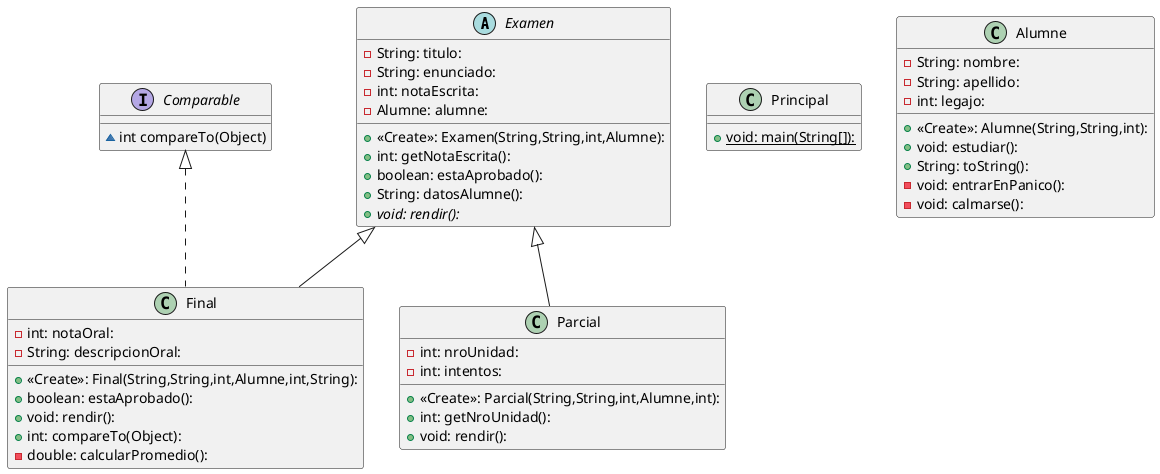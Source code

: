 @startuml
abstract class Examen {
- String: titulo:
- String: enunciado:
- int: notaEscrita:
- Alumne: alumne:
+ <<Create>>: Examen(String,String,int,Alumne):
+ int: getNotaEscrita():
+ boolean: estaAprobado():
+ String: datosAlumne():
+ {abstract}void: rendir():
}
interface Comparable {
~ int compareTo(Object)
}
class Final {
- int: notaOral:
- String: descripcionOral:
+ <<Create>>: Final(String,String,int,Alumne,int,String):
+ boolean: estaAprobado():
+ void: rendir():
+ int: compareTo(Object):
- double: calcularPromedio():
}
class Principal {
+ void: main(String[]): {static}
}
class Parcial {
- int: nroUnidad:
- int: intentos:
+ <<Create>>: Parcial(String,String,int,Alumne,int):
+ int: getNroUnidad():
+ void: rendir():
}
class Alumne {
- String: nombre:
- String: apellido:
- int: legajo:
+ <<Create>>: Alumne(String,String,int):
+ void: estudiar():
+ String: toString():
- void: entrarEnPanico():
- void: calmarse():
}


Comparable <|.. Final
Examen <|-- Final
Examen <|-- Parcial
@enduml